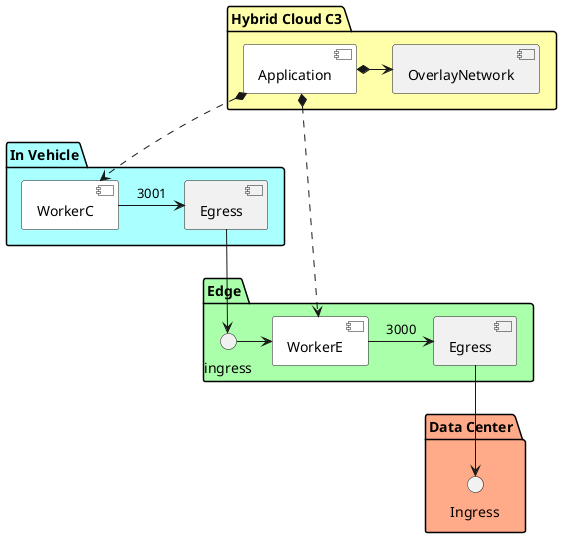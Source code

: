 @startuml

package "Hybrid Cloud C3" #ffffaa {
  component Application #ffffff
  component OverlayNetwork
  Application *-> OverlayNetwork
}
package "In Vehicle" #aaffff {
  component Egress as IVE
  component WorkerC #ffffff
  WorkerC -> IVE : 3001
}
package "Edge" #aaffaa {
  interface ingress as EVI
  component Egress as EVE
  component WorkerE #ffffff
  EVI ->  WorkerE
  WorkerE -> EVE : 3000
}

package "Data Center" #ffaa88{
  interface Ingress as DCI
  Application *..> WorkerC
  Application *..> WorkerE
}

IVE --> EVI
EVE --> DCI

@enduml
